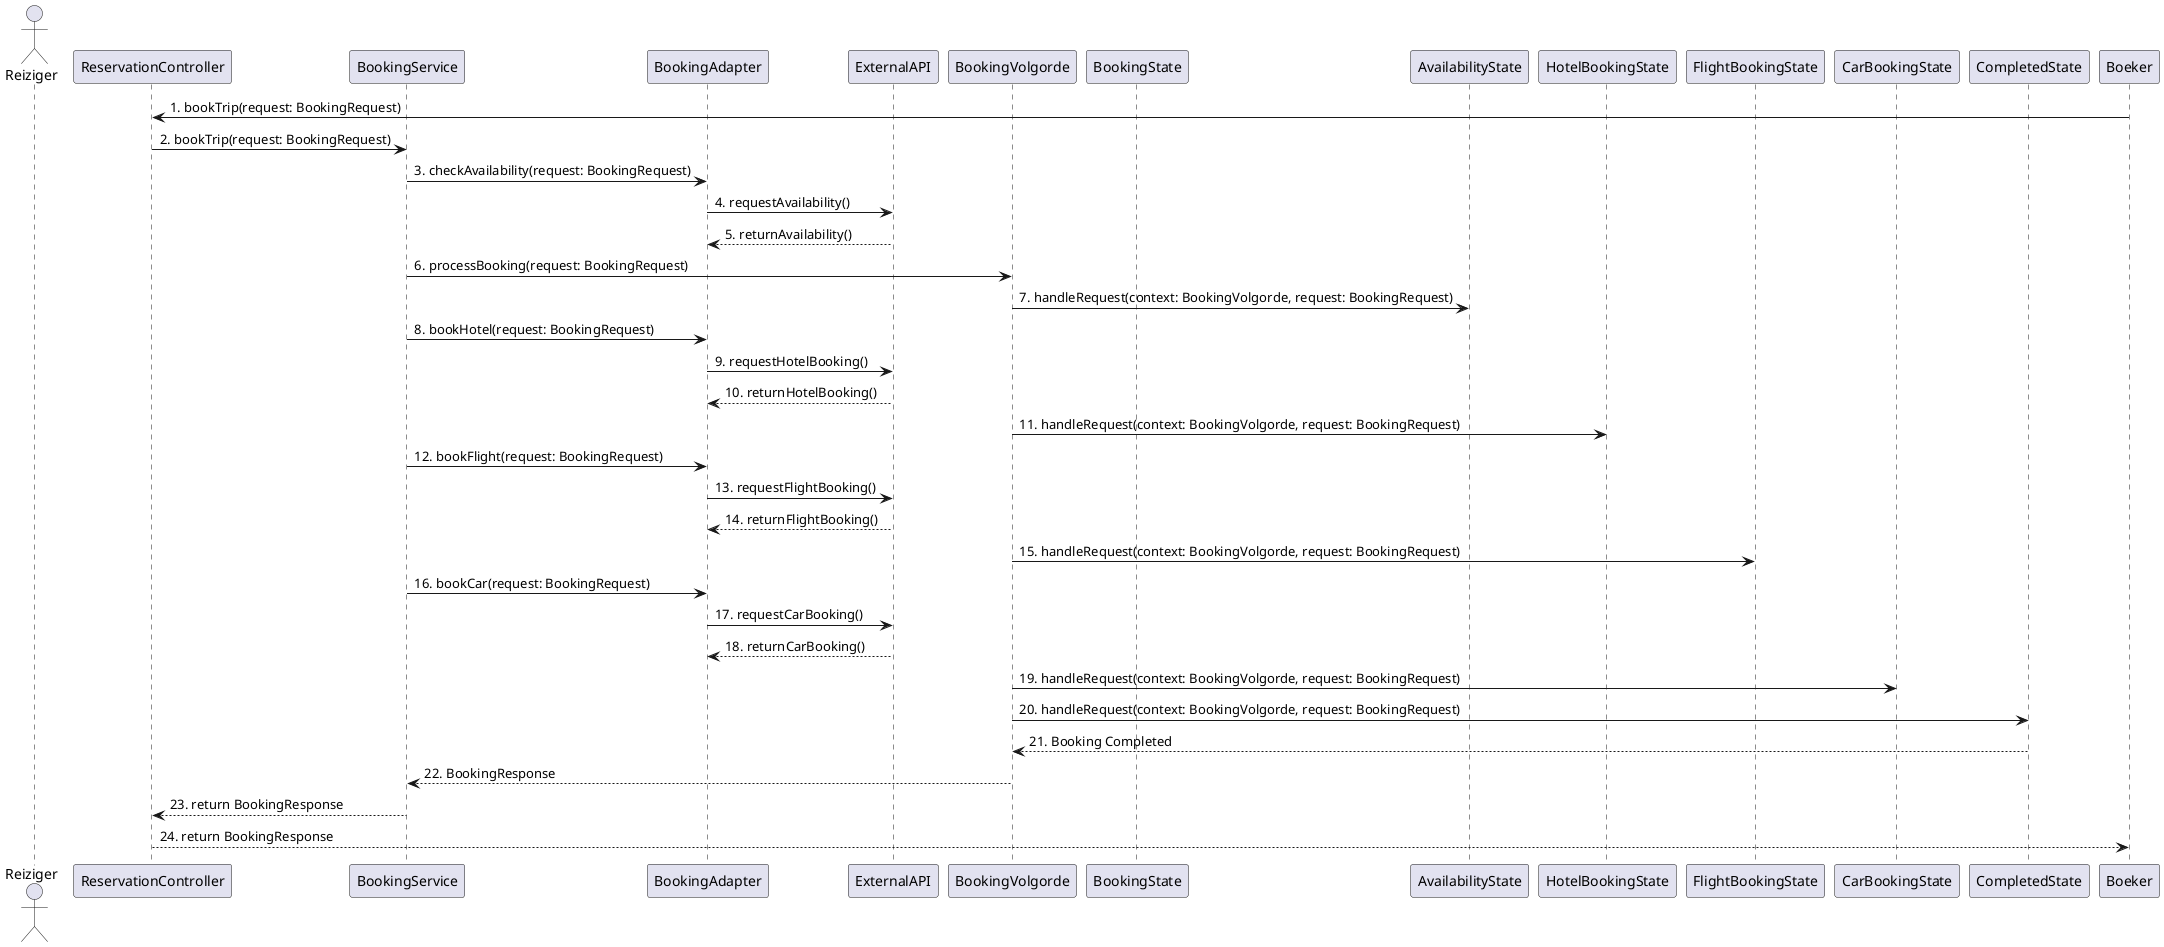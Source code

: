@startuml
actor Reiziger
participant ReservationController
participant BookingService
participant BookingAdapter
participant ExternalAPI
participant BookingVolgorde
participant BookingState
participant AvailabilityState
participant HotelBookingState
participant FlightBookingState
participant CarBookingState
participant CompletedState

Boeker -> ReservationController: 1. bookTrip(request: BookingRequest)
ReservationController -> BookingService: 2. bookTrip(request: BookingRequest)

BookingService -> BookingAdapter: 3. checkAvailability(request: BookingRequest)
BookingAdapter -> ExternalAPI: 4. requestAvailability()
ExternalAPI --> BookingAdapter: 5. returnAvailability()

BookingService -> BookingVolgorde: 6. processBooking(request: BookingRequest)
BookingVolgorde -> AvailabilityState: 7. handleRequest(context: BookingVolgorde, request: BookingRequest)

BookingService -> BookingAdapter: 8. bookHotel(request: BookingRequest)
BookingAdapter -> ExternalAPI: 9. requestHotelBooking()
ExternalAPI --> BookingAdapter: 10. returnHotelBooking()
BookingVolgorde -> HotelBookingState: 11. handleRequest(context: BookingVolgorde, request: BookingRequest)

BookingService -> BookingAdapter: 12. bookFlight(request: BookingRequest)
BookingAdapter -> ExternalAPI: 13. requestFlightBooking()
ExternalAPI --> BookingAdapter: 14. returnFlightBooking()
BookingVolgorde -> FlightBookingState: 15. handleRequest(context: BookingVolgorde, request: BookingRequest)

BookingService -> BookingAdapter: 16. bookCar(request: BookingRequest)
BookingAdapter -> ExternalAPI: 17. requestCarBooking()
ExternalAPI --> BookingAdapter: 18. returnCarBooking()
BookingVolgorde -> CarBookingState: 19. handleRequest(context: BookingVolgorde, request: BookingRequest)

BookingVolgorde -> CompletedState: 20. handleRequest(context: BookingVolgorde, request: BookingRequest)
CompletedState --> BookingVolgorde: 21. Booking Completed

BookingVolgorde --> BookingService: 22. BookingResponse
BookingService --> ReservationController: 23. return BookingResponse
ReservationController --> Boeker: 24. return BookingResponse
@enduml
